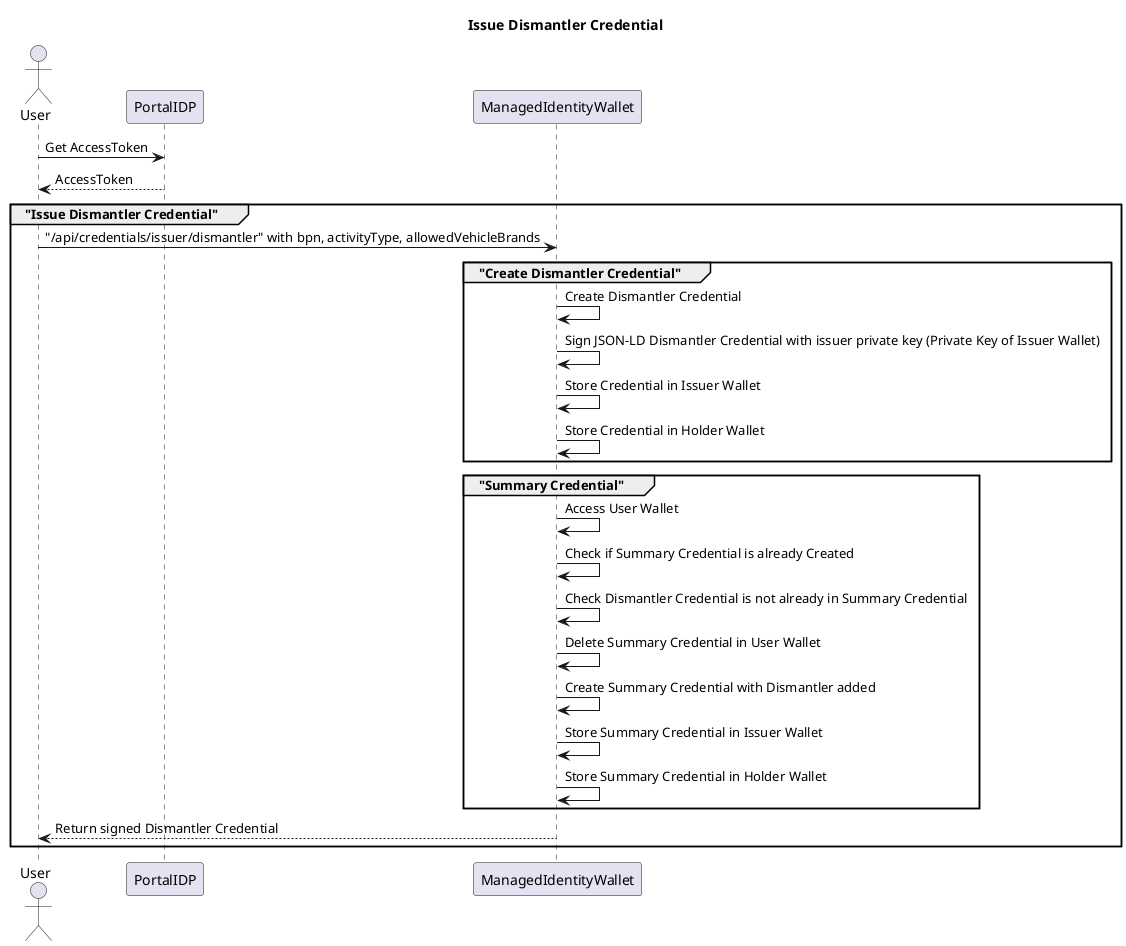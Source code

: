 @startuml
title Issue Dismantler Credential

actor User as User

participant PortalIDP as keycloak
participant ManagedIdentityWallet as MIW

box "Get Accesstoken"
  User -> keycloak: Get AccessToken
  keycloak --> User: AccessToken
end box

group "Issue Dismantler Credential"
    User -> MIW: "/api/credentials/issuer/dismantler" with bpn, activityType, allowedVehicleBrands
    group "Create Dismantler Credential" 
        MIW -> MIW: Create Dismantler Credential
        MIW -> MIW: Sign JSON-LD Dismantler Credential with issuer private key (Private Key of Issuer Wallet)
        MIW -> MIW: Store Credential in Issuer Wallet
        MIW -> MIW: Store Credential in Holder Wallet
    end group
    group "Summary Credential" 
        MIW -> MIW: Access User Wallet
        MIW -> MIW: Check if Summary Credential is already Created
        MIW -> MIW: Check Dismantler Credential is not already in Summary Credential
        MIW -> MIW: Delete Summary Credential in User Wallet
        MIW -> MIW: Create Summary Credential with Dismantler added
        MIW -> MIW: Store Summary Credential in Issuer Wallet
        MIW -> MIW: Store Summary Credential in Holder Wallet
    end group
    MIW --> User: Return signed Dismantler Credential
end group

@enduml